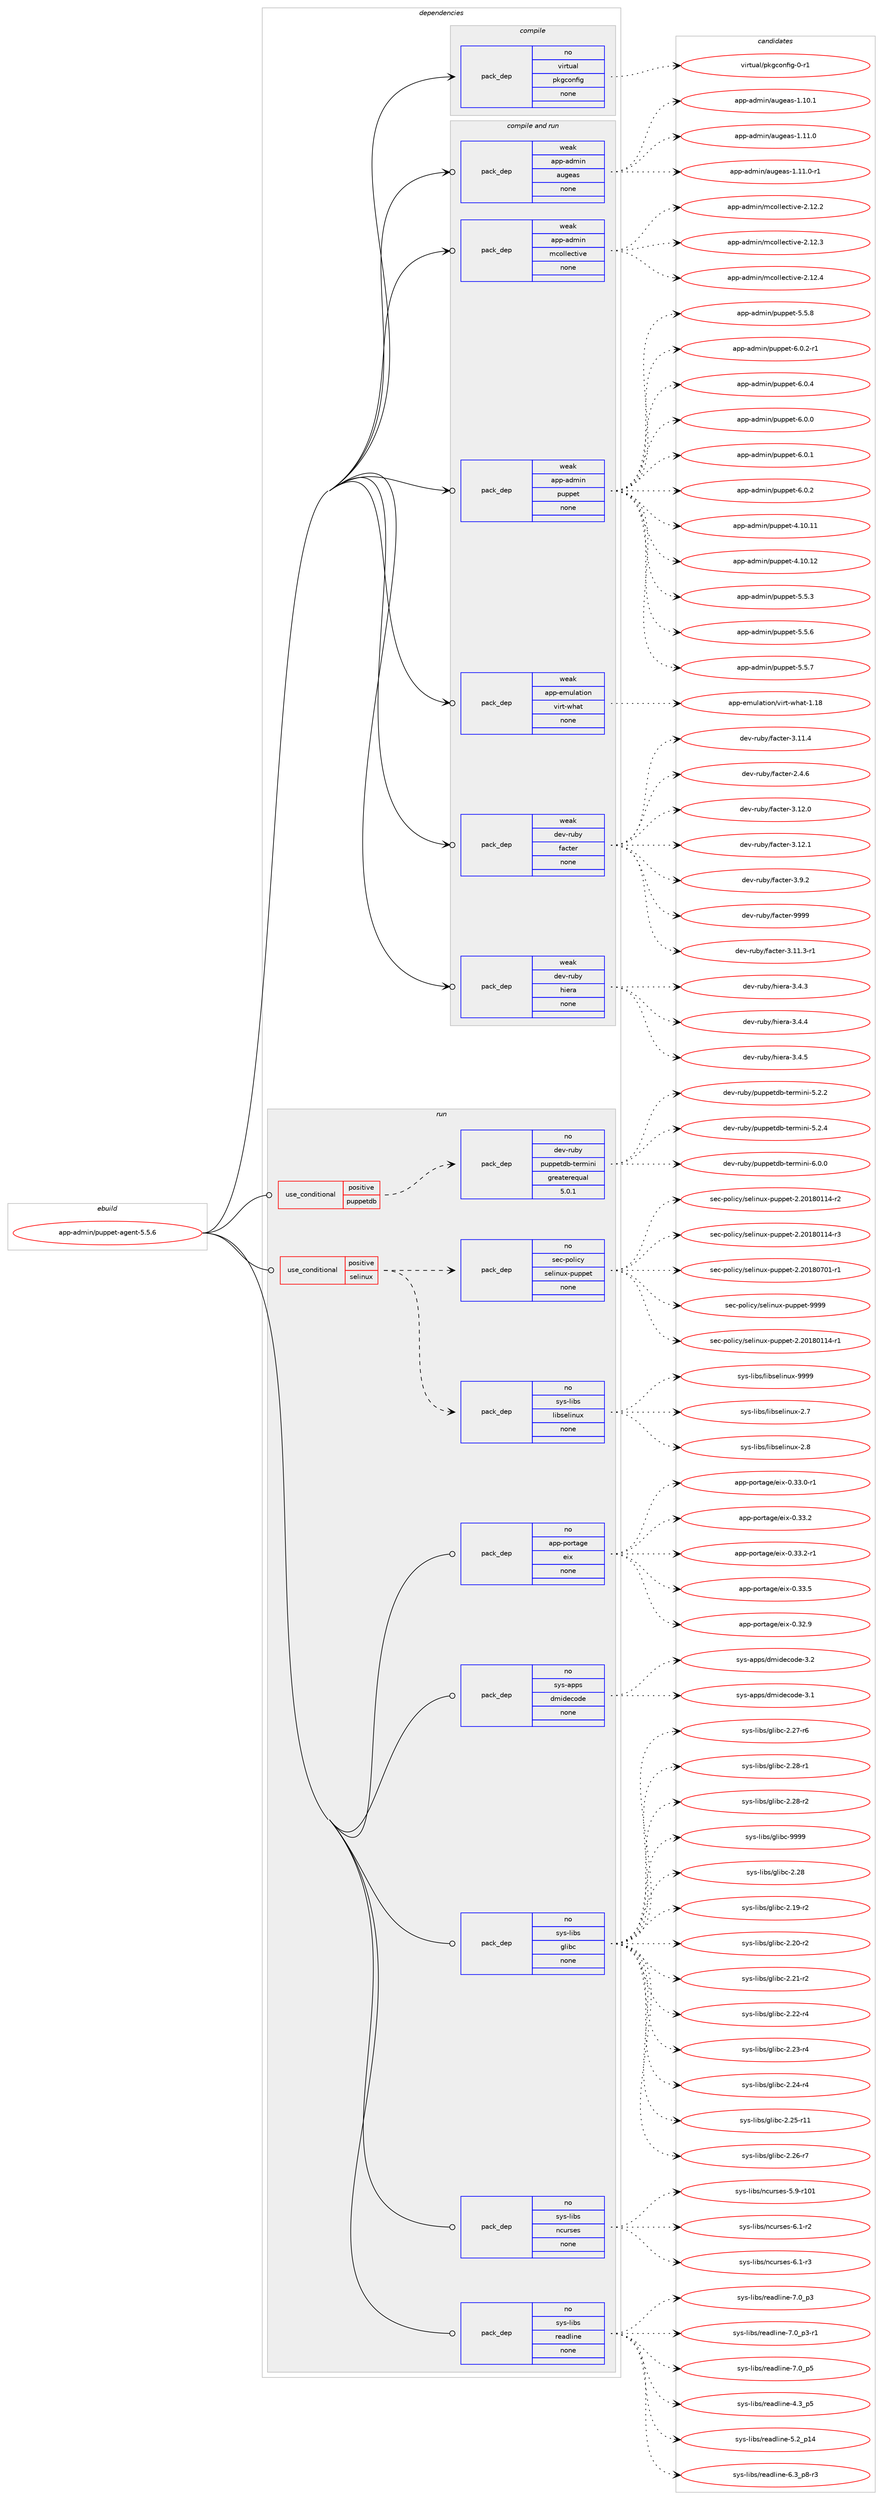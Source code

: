 digraph prolog {

# *************
# Graph options
# *************

newrank=true;
concentrate=true;
compound=true;
graph [rankdir=LR,fontname=Helvetica,fontsize=10,ranksep=1.5];#, ranksep=2.5, nodesep=0.2];
edge  [arrowhead=vee];
node  [fontname=Helvetica,fontsize=10];

# **********
# The ebuild
# **********

subgraph cluster_leftcol {
color=gray;
rank=same;
label=<<i>ebuild</i>>;
id [label="app-admin/puppet-agent-5.5.6", color=red, width=4, href="../app-admin/puppet-agent-5.5.6.svg"];
}

# ****************
# The dependencies
# ****************

subgraph cluster_midcol {
color=gray;
label=<<i>dependencies</i>>;
subgraph cluster_compile {
fillcolor="#eeeeee";
style=filled;
label=<<i>compile</i>>;
subgraph pack1020 {
dependency1275 [label=<<TABLE BORDER="0" CELLBORDER="1" CELLSPACING="0" CELLPADDING="4" WIDTH="220"><TR><TD ROWSPAN="6" CELLPADDING="30">pack_dep</TD></TR><TR><TD WIDTH="110">no</TD></TR><TR><TD>virtual</TD></TR><TR><TD>pkgconfig</TD></TR><TR><TD>none</TD></TR><TR><TD></TD></TR></TABLE>>, shape=none, color=blue];
}
id:e -> dependency1275:w [weight=20,style="solid",arrowhead="vee"];
}
subgraph cluster_compileandrun {
fillcolor="#eeeeee";
style=filled;
label=<<i>compile and run</i>>;
subgraph pack1021 {
dependency1276 [label=<<TABLE BORDER="0" CELLBORDER="1" CELLSPACING="0" CELLPADDING="4" WIDTH="220"><TR><TD ROWSPAN="6" CELLPADDING="30">pack_dep</TD></TR><TR><TD WIDTH="110">weak</TD></TR><TR><TD>app-admin</TD></TR><TR><TD>augeas</TD></TR><TR><TD>none</TD></TR><TR><TD></TD></TR></TABLE>>, shape=none, color=blue];
}
id:e -> dependency1276:w [weight=20,style="solid",arrowhead="odotvee"];
subgraph pack1022 {
dependency1277 [label=<<TABLE BORDER="0" CELLBORDER="1" CELLSPACING="0" CELLPADDING="4" WIDTH="220"><TR><TD ROWSPAN="6" CELLPADDING="30">pack_dep</TD></TR><TR><TD WIDTH="110">weak</TD></TR><TR><TD>app-admin</TD></TR><TR><TD>mcollective</TD></TR><TR><TD>none</TD></TR><TR><TD></TD></TR></TABLE>>, shape=none, color=blue];
}
id:e -> dependency1277:w [weight=20,style="solid",arrowhead="odotvee"];
subgraph pack1023 {
dependency1278 [label=<<TABLE BORDER="0" CELLBORDER="1" CELLSPACING="0" CELLPADDING="4" WIDTH="220"><TR><TD ROWSPAN="6" CELLPADDING="30">pack_dep</TD></TR><TR><TD WIDTH="110">weak</TD></TR><TR><TD>app-admin</TD></TR><TR><TD>puppet</TD></TR><TR><TD>none</TD></TR><TR><TD></TD></TR></TABLE>>, shape=none, color=blue];
}
id:e -> dependency1278:w [weight=20,style="solid",arrowhead="odotvee"];
subgraph pack1024 {
dependency1279 [label=<<TABLE BORDER="0" CELLBORDER="1" CELLSPACING="0" CELLPADDING="4" WIDTH="220"><TR><TD ROWSPAN="6" CELLPADDING="30">pack_dep</TD></TR><TR><TD WIDTH="110">weak</TD></TR><TR><TD>app-emulation</TD></TR><TR><TD>virt-what</TD></TR><TR><TD>none</TD></TR><TR><TD></TD></TR></TABLE>>, shape=none, color=blue];
}
id:e -> dependency1279:w [weight=20,style="solid",arrowhead="odotvee"];
subgraph pack1025 {
dependency1280 [label=<<TABLE BORDER="0" CELLBORDER="1" CELLSPACING="0" CELLPADDING="4" WIDTH="220"><TR><TD ROWSPAN="6" CELLPADDING="30">pack_dep</TD></TR><TR><TD WIDTH="110">weak</TD></TR><TR><TD>dev-ruby</TD></TR><TR><TD>facter</TD></TR><TR><TD>none</TD></TR><TR><TD></TD></TR></TABLE>>, shape=none, color=blue];
}
id:e -> dependency1280:w [weight=20,style="solid",arrowhead="odotvee"];
subgraph pack1026 {
dependency1281 [label=<<TABLE BORDER="0" CELLBORDER="1" CELLSPACING="0" CELLPADDING="4" WIDTH="220"><TR><TD ROWSPAN="6" CELLPADDING="30">pack_dep</TD></TR><TR><TD WIDTH="110">weak</TD></TR><TR><TD>dev-ruby</TD></TR><TR><TD>hiera</TD></TR><TR><TD>none</TD></TR><TR><TD></TD></TR></TABLE>>, shape=none, color=blue];
}
id:e -> dependency1281:w [weight=20,style="solid",arrowhead="odotvee"];
}
subgraph cluster_run {
fillcolor="#eeeeee";
style=filled;
label=<<i>run</i>>;
subgraph cond183 {
dependency1282 [label=<<TABLE BORDER="0" CELLBORDER="1" CELLSPACING="0" CELLPADDING="4"><TR><TD ROWSPAN="3" CELLPADDING="10">use_conditional</TD></TR><TR><TD>positive</TD></TR><TR><TD>puppetdb</TD></TR></TABLE>>, shape=none, color=red];
subgraph pack1027 {
dependency1283 [label=<<TABLE BORDER="0" CELLBORDER="1" CELLSPACING="0" CELLPADDING="4" WIDTH="220"><TR><TD ROWSPAN="6" CELLPADDING="30">pack_dep</TD></TR><TR><TD WIDTH="110">no</TD></TR><TR><TD>dev-ruby</TD></TR><TR><TD>puppetdb-termini</TD></TR><TR><TD>greaterequal</TD></TR><TR><TD>5.0.1</TD></TR></TABLE>>, shape=none, color=blue];
}
dependency1282:e -> dependency1283:w [weight=20,style="dashed",arrowhead="vee"];
}
id:e -> dependency1282:w [weight=20,style="solid",arrowhead="odot"];
subgraph cond184 {
dependency1284 [label=<<TABLE BORDER="0" CELLBORDER="1" CELLSPACING="0" CELLPADDING="4"><TR><TD ROWSPAN="3" CELLPADDING="10">use_conditional</TD></TR><TR><TD>positive</TD></TR><TR><TD>selinux</TD></TR></TABLE>>, shape=none, color=red];
subgraph pack1028 {
dependency1285 [label=<<TABLE BORDER="0" CELLBORDER="1" CELLSPACING="0" CELLPADDING="4" WIDTH="220"><TR><TD ROWSPAN="6" CELLPADDING="30">pack_dep</TD></TR><TR><TD WIDTH="110">no</TD></TR><TR><TD>sys-libs</TD></TR><TR><TD>libselinux</TD></TR><TR><TD>none</TD></TR><TR><TD></TD></TR></TABLE>>, shape=none, color=blue];
}
dependency1284:e -> dependency1285:w [weight=20,style="dashed",arrowhead="vee"];
subgraph pack1029 {
dependency1286 [label=<<TABLE BORDER="0" CELLBORDER="1" CELLSPACING="0" CELLPADDING="4" WIDTH="220"><TR><TD ROWSPAN="6" CELLPADDING="30">pack_dep</TD></TR><TR><TD WIDTH="110">no</TD></TR><TR><TD>sec-policy</TD></TR><TR><TD>selinux-puppet</TD></TR><TR><TD>none</TD></TR><TR><TD></TD></TR></TABLE>>, shape=none, color=blue];
}
dependency1284:e -> dependency1286:w [weight=20,style="dashed",arrowhead="vee"];
}
id:e -> dependency1284:w [weight=20,style="solid",arrowhead="odot"];
subgraph pack1030 {
dependency1287 [label=<<TABLE BORDER="0" CELLBORDER="1" CELLSPACING="0" CELLPADDING="4" WIDTH="220"><TR><TD ROWSPAN="6" CELLPADDING="30">pack_dep</TD></TR><TR><TD WIDTH="110">no</TD></TR><TR><TD>app-portage</TD></TR><TR><TD>eix</TD></TR><TR><TD>none</TD></TR><TR><TD></TD></TR></TABLE>>, shape=none, color=blue];
}
id:e -> dependency1287:w [weight=20,style="solid",arrowhead="odot"];
subgraph pack1031 {
dependency1288 [label=<<TABLE BORDER="0" CELLBORDER="1" CELLSPACING="0" CELLPADDING="4" WIDTH="220"><TR><TD ROWSPAN="6" CELLPADDING="30">pack_dep</TD></TR><TR><TD WIDTH="110">no</TD></TR><TR><TD>sys-apps</TD></TR><TR><TD>dmidecode</TD></TR><TR><TD>none</TD></TR><TR><TD></TD></TR></TABLE>>, shape=none, color=blue];
}
id:e -> dependency1288:w [weight=20,style="solid",arrowhead="odot"];
subgraph pack1032 {
dependency1289 [label=<<TABLE BORDER="0" CELLBORDER="1" CELLSPACING="0" CELLPADDING="4" WIDTH="220"><TR><TD ROWSPAN="6" CELLPADDING="30">pack_dep</TD></TR><TR><TD WIDTH="110">no</TD></TR><TR><TD>sys-libs</TD></TR><TR><TD>glibc</TD></TR><TR><TD>none</TD></TR><TR><TD></TD></TR></TABLE>>, shape=none, color=blue];
}
id:e -> dependency1289:w [weight=20,style="solid",arrowhead="odot"];
subgraph pack1033 {
dependency1290 [label=<<TABLE BORDER="0" CELLBORDER="1" CELLSPACING="0" CELLPADDING="4" WIDTH="220"><TR><TD ROWSPAN="6" CELLPADDING="30">pack_dep</TD></TR><TR><TD WIDTH="110">no</TD></TR><TR><TD>sys-libs</TD></TR><TR><TD>ncurses</TD></TR><TR><TD>none</TD></TR><TR><TD></TD></TR></TABLE>>, shape=none, color=blue];
}
id:e -> dependency1290:w [weight=20,style="solid",arrowhead="odot"];
subgraph pack1034 {
dependency1291 [label=<<TABLE BORDER="0" CELLBORDER="1" CELLSPACING="0" CELLPADDING="4" WIDTH="220"><TR><TD ROWSPAN="6" CELLPADDING="30">pack_dep</TD></TR><TR><TD WIDTH="110">no</TD></TR><TR><TD>sys-libs</TD></TR><TR><TD>readline</TD></TR><TR><TD>none</TD></TR><TR><TD></TD></TR></TABLE>>, shape=none, color=blue];
}
id:e -> dependency1291:w [weight=20,style="solid",arrowhead="odot"];
}
}

# **************
# The candidates
# **************

subgraph cluster_choices {
rank=same;
color=gray;
label=<<i>candidates</i>>;

subgraph choice1020 {
color=black;
nodesep=1;
choice11810511411611797108471121071039911111010210510345484511449 [label="virtual/pkgconfig-0-r1", color=red, width=4,href="../virtual/pkgconfig-0-r1.svg"];
dependency1275:e -> choice11810511411611797108471121071039911111010210510345484511449:w [style=dotted,weight="100"];
}
subgraph choice1021 {
color=black;
nodesep=1;
choice97112112459710010910511047971171031019711545494649484649 [label="app-admin/augeas-1.10.1", color=red, width=4,href="../app-admin/augeas-1.10.1.svg"];
choice97112112459710010910511047971171031019711545494649494648 [label="app-admin/augeas-1.11.0", color=red, width=4,href="../app-admin/augeas-1.11.0.svg"];
choice971121124597100109105110479711710310197115454946494946484511449 [label="app-admin/augeas-1.11.0-r1", color=red, width=4,href="../app-admin/augeas-1.11.0-r1.svg"];
dependency1276:e -> choice97112112459710010910511047971171031019711545494649484649:w [style=dotted,weight="100"];
dependency1276:e -> choice97112112459710010910511047971171031019711545494649494648:w [style=dotted,weight="100"];
dependency1276:e -> choice971121124597100109105110479711710310197115454946494946484511449:w [style=dotted,weight="100"];
}
subgraph choice1022 {
color=black;
nodesep=1;
choice97112112459710010910511047109991111081081019911610511810145504649504650 [label="app-admin/mcollective-2.12.2", color=red, width=4,href="../app-admin/mcollective-2.12.2.svg"];
choice97112112459710010910511047109991111081081019911610511810145504649504651 [label="app-admin/mcollective-2.12.3", color=red, width=4,href="../app-admin/mcollective-2.12.3.svg"];
choice97112112459710010910511047109991111081081019911610511810145504649504652 [label="app-admin/mcollective-2.12.4", color=red, width=4,href="../app-admin/mcollective-2.12.4.svg"];
dependency1277:e -> choice97112112459710010910511047109991111081081019911610511810145504649504650:w [style=dotted,weight="100"];
dependency1277:e -> choice97112112459710010910511047109991111081081019911610511810145504649504651:w [style=dotted,weight="100"];
dependency1277:e -> choice97112112459710010910511047109991111081081019911610511810145504649504652:w [style=dotted,weight="100"];
}
subgraph choice1023 {
color=black;
nodesep=1;
choice97112112459710010910511047112117112112101116455446484648 [label="app-admin/puppet-6.0.0", color=red, width=4,href="../app-admin/puppet-6.0.0.svg"];
choice97112112459710010910511047112117112112101116455446484649 [label="app-admin/puppet-6.0.1", color=red, width=4,href="../app-admin/puppet-6.0.1.svg"];
choice97112112459710010910511047112117112112101116455446484650 [label="app-admin/puppet-6.0.2", color=red, width=4,href="../app-admin/puppet-6.0.2.svg"];
choice971121124597100109105110471121171121121011164552464948464949 [label="app-admin/puppet-4.10.11", color=red, width=4,href="../app-admin/puppet-4.10.11.svg"];
choice971121124597100109105110471121171121121011164552464948464950 [label="app-admin/puppet-4.10.12", color=red, width=4,href="../app-admin/puppet-4.10.12.svg"];
choice97112112459710010910511047112117112112101116455346534651 [label="app-admin/puppet-5.5.3", color=red, width=4,href="../app-admin/puppet-5.5.3.svg"];
choice97112112459710010910511047112117112112101116455346534654 [label="app-admin/puppet-5.5.6", color=red, width=4,href="../app-admin/puppet-5.5.6.svg"];
choice97112112459710010910511047112117112112101116455346534655 [label="app-admin/puppet-5.5.7", color=red, width=4,href="../app-admin/puppet-5.5.7.svg"];
choice97112112459710010910511047112117112112101116455346534656 [label="app-admin/puppet-5.5.8", color=red, width=4,href="../app-admin/puppet-5.5.8.svg"];
choice971121124597100109105110471121171121121011164554464846504511449 [label="app-admin/puppet-6.0.2-r1", color=red, width=4,href="../app-admin/puppet-6.0.2-r1.svg"];
choice97112112459710010910511047112117112112101116455446484652 [label="app-admin/puppet-6.0.4", color=red, width=4,href="../app-admin/puppet-6.0.4.svg"];
dependency1278:e -> choice97112112459710010910511047112117112112101116455446484648:w [style=dotted,weight="100"];
dependency1278:e -> choice97112112459710010910511047112117112112101116455446484649:w [style=dotted,weight="100"];
dependency1278:e -> choice97112112459710010910511047112117112112101116455446484650:w [style=dotted,weight="100"];
dependency1278:e -> choice971121124597100109105110471121171121121011164552464948464949:w [style=dotted,weight="100"];
dependency1278:e -> choice971121124597100109105110471121171121121011164552464948464950:w [style=dotted,weight="100"];
dependency1278:e -> choice97112112459710010910511047112117112112101116455346534651:w [style=dotted,weight="100"];
dependency1278:e -> choice97112112459710010910511047112117112112101116455346534654:w [style=dotted,weight="100"];
dependency1278:e -> choice97112112459710010910511047112117112112101116455346534655:w [style=dotted,weight="100"];
dependency1278:e -> choice97112112459710010910511047112117112112101116455346534656:w [style=dotted,weight="100"];
dependency1278:e -> choice971121124597100109105110471121171121121011164554464846504511449:w [style=dotted,weight="100"];
dependency1278:e -> choice97112112459710010910511047112117112112101116455446484652:w [style=dotted,weight="100"];
}
subgraph choice1024 {
color=black;
nodesep=1;
choice9711211245101109117108971161051111104711810511411645119104971164549464956 [label="app-emulation/virt-what-1.18", color=red, width=4,href="../app-emulation/virt-what-1.18.svg"];
dependency1279:e -> choice9711211245101109117108971161051111104711810511411645119104971164549464956:w [style=dotted,weight="100"];
}
subgraph choice1025 {
color=black;
nodesep=1;
choice1001011184511411798121471029799116101114455146494946514511449 [label="dev-ruby/facter-3.11.3-r1", color=red, width=4,href="../dev-ruby/facter-3.11.3-r1.svg"];
choice100101118451141179812147102979911610111445514649494652 [label="dev-ruby/facter-3.11.4", color=red, width=4,href="../dev-ruby/facter-3.11.4.svg"];
choice1001011184511411798121471029799116101114455046524654 [label="dev-ruby/facter-2.4.6", color=red, width=4,href="../dev-ruby/facter-2.4.6.svg"];
choice100101118451141179812147102979911610111445514649504648 [label="dev-ruby/facter-3.12.0", color=red, width=4,href="../dev-ruby/facter-3.12.0.svg"];
choice100101118451141179812147102979911610111445514649504649 [label="dev-ruby/facter-3.12.1", color=red, width=4,href="../dev-ruby/facter-3.12.1.svg"];
choice1001011184511411798121471029799116101114455146574650 [label="dev-ruby/facter-3.9.2", color=red, width=4,href="../dev-ruby/facter-3.9.2.svg"];
choice10010111845114117981214710297991161011144557575757 [label="dev-ruby/facter-9999", color=red, width=4,href="../dev-ruby/facter-9999.svg"];
dependency1280:e -> choice1001011184511411798121471029799116101114455146494946514511449:w [style=dotted,weight="100"];
dependency1280:e -> choice100101118451141179812147102979911610111445514649494652:w [style=dotted,weight="100"];
dependency1280:e -> choice1001011184511411798121471029799116101114455046524654:w [style=dotted,weight="100"];
dependency1280:e -> choice100101118451141179812147102979911610111445514649504648:w [style=dotted,weight="100"];
dependency1280:e -> choice100101118451141179812147102979911610111445514649504649:w [style=dotted,weight="100"];
dependency1280:e -> choice1001011184511411798121471029799116101114455146574650:w [style=dotted,weight="100"];
dependency1280:e -> choice10010111845114117981214710297991161011144557575757:w [style=dotted,weight="100"];
}
subgraph choice1026 {
color=black;
nodesep=1;
choice10010111845114117981214710410510111497455146524651 [label="dev-ruby/hiera-3.4.3", color=red, width=4,href="../dev-ruby/hiera-3.4.3.svg"];
choice10010111845114117981214710410510111497455146524652 [label="dev-ruby/hiera-3.4.4", color=red, width=4,href="../dev-ruby/hiera-3.4.4.svg"];
choice10010111845114117981214710410510111497455146524653 [label="dev-ruby/hiera-3.4.5", color=red, width=4,href="../dev-ruby/hiera-3.4.5.svg"];
dependency1281:e -> choice10010111845114117981214710410510111497455146524651:w [style=dotted,weight="100"];
dependency1281:e -> choice10010111845114117981214710410510111497455146524652:w [style=dotted,weight="100"];
dependency1281:e -> choice10010111845114117981214710410510111497455146524653:w [style=dotted,weight="100"];
}
subgraph choice1027 {
color=black;
nodesep=1;
choice1001011184511411798121471121171121121011161009845116101114109105110105455346504650 [label="dev-ruby/puppetdb-termini-5.2.2", color=red, width=4,href="../dev-ruby/puppetdb-termini-5.2.2.svg"];
choice1001011184511411798121471121171121121011161009845116101114109105110105455346504652 [label="dev-ruby/puppetdb-termini-5.2.4", color=red, width=4,href="../dev-ruby/puppetdb-termini-5.2.4.svg"];
choice1001011184511411798121471121171121121011161009845116101114109105110105455446484648 [label="dev-ruby/puppetdb-termini-6.0.0", color=red, width=4,href="../dev-ruby/puppetdb-termini-6.0.0.svg"];
dependency1283:e -> choice1001011184511411798121471121171121121011161009845116101114109105110105455346504650:w [style=dotted,weight="100"];
dependency1283:e -> choice1001011184511411798121471121171121121011161009845116101114109105110105455346504652:w [style=dotted,weight="100"];
dependency1283:e -> choice1001011184511411798121471121171121121011161009845116101114109105110105455446484648:w [style=dotted,weight="100"];
}
subgraph choice1028 {
color=black;
nodesep=1;
choice1151211154510810598115471081059811510110810511011712045504655 [label="sys-libs/libselinux-2.7", color=red, width=4,href="../sys-libs/libselinux-2.7.svg"];
choice1151211154510810598115471081059811510110810511011712045504656 [label="sys-libs/libselinux-2.8", color=red, width=4,href="../sys-libs/libselinux-2.8.svg"];
choice115121115451081059811547108105981151011081051101171204557575757 [label="sys-libs/libselinux-9999", color=red, width=4,href="../sys-libs/libselinux-9999.svg"];
dependency1285:e -> choice1151211154510810598115471081059811510110810511011712045504655:w [style=dotted,weight="100"];
dependency1285:e -> choice1151211154510810598115471081059811510110810511011712045504656:w [style=dotted,weight="100"];
dependency1285:e -> choice115121115451081059811547108105981151011081051101171204557575757:w [style=dotted,weight="100"];
}
subgraph choice1029 {
color=black;
nodesep=1;
choice115101994511211110810599121471151011081051101171204511211711211210111645504650484956484949524511449 [label="sec-policy/selinux-puppet-2.20180114-r1", color=red, width=4,href="../sec-policy/selinux-puppet-2.20180114-r1.svg"];
choice115101994511211110810599121471151011081051101171204511211711211210111645504650484956484949524511450 [label="sec-policy/selinux-puppet-2.20180114-r2", color=red, width=4,href="../sec-policy/selinux-puppet-2.20180114-r2.svg"];
choice115101994511211110810599121471151011081051101171204511211711211210111645504650484956484949524511451 [label="sec-policy/selinux-puppet-2.20180114-r3", color=red, width=4,href="../sec-policy/selinux-puppet-2.20180114-r3.svg"];
choice115101994511211110810599121471151011081051101171204511211711211210111645504650484956485548494511449 [label="sec-policy/selinux-puppet-2.20180701-r1", color=red, width=4,href="../sec-policy/selinux-puppet-2.20180701-r1.svg"];
choice11510199451121111081059912147115101108105110117120451121171121121011164557575757 [label="sec-policy/selinux-puppet-9999", color=red, width=4,href="../sec-policy/selinux-puppet-9999.svg"];
dependency1286:e -> choice115101994511211110810599121471151011081051101171204511211711211210111645504650484956484949524511449:w [style=dotted,weight="100"];
dependency1286:e -> choice115101994511211110810599121471151011081051101171204511211711211210111645504650484956484949524511450:w [style=dotted,weight="100"];
dependency1286:e -> choice115101994511211110810599121471151011081051101171204511211711211210111645504650484956484949524511451:w [style=dotted,weight="100"];
dependency1286:e -> choice115101994511211110810599121471151011081051101171204511211711211210111645504650484956485548494511449:w [style=dotted,weight="100"];
dependency1286:e -> choice11510199451121111081059912147115101108105110117120451121171121121011164557575757:w [style=dotted,weight="100"];
}
subgraph choice1030 {
color=black;
nodesep=1;
choice9711211245112111114116971031014710110512045484651504657 [label="app-portage/eix-0.32.9", color=red, width=4,href="../app-portage/eix-0.32.9.svg"];
choice97112112451121111141169710310147101105120454846515146484511449 [label="app-portage/eix-0.33.0-r1", color=red, width=4,href="../app-portage/eix-0.33.0-r1.svg"];
choice9711211245112111114116971031014710110512045484651514650 [label="app-portage/eix-0.33.2", color=red, width=4,href="../app-portage/eix-0.33.2.svg"];
choice97112112451121111141169710310147101105120454846515146504511449 [label="app-portage/eix-0.33.2-r1", color=red, width=4,href="../app-portage/eix-0.33.2-r1.svg"];
choice9711211245112111114116971031014710110512045484651514653 [label="app-portage/eix-0.33.5", color=red, width=4,href="../app-portage/eix-0.33.5.svg"];
dependency1287:e -> choice9711211245112111114116971031014710110512045484651504657:w [style=dotted,weight="100"];
dependency1287:e -> choice97112112451121111141169710310147101105120454846515146484511449:w [style=dotted,weight="100"];
dependency1287:e -> choice9711211245112111114116971031014710110512045484651514650:w [style=dotted,weight="100"];
dependency1287:e -> choice97112112451121111141169710310147101105120454846515146504511449:w [style=dotted,weight="100"];
dependency1287:e -> choice9711211245112111114116971031014710110512045484651514653:w [style=dotted,weight="100"];
}
subgraph choice1031 {
color=black;
nodesep=1;
choice1151211154597112112115471001091051001019911110010145514649 [label="sys-apps/dmidecode-3.1", color=red, width=4,href="../sys-apps/dmidecode-3.1.svg"];
choice1151211154597112112115471001091051001019911110010145514650 [label="sys-apps/dmidecode-3.2", color=red, width=4,href="../sys-apps/dmidecode-3.2.svg"];
dependency1288:e -> choice1151211154597112112115471001091051001019911110010145514649:w [style=dotted,weight="100"];
dependency1288:e -> choice1151211154597112112115471001091051001019911110010145514650:w [style=dotted,weight="100"];
}
subgraph choice1032 {
color=black;
nodesep=1;
choice11512111545108105981154710310810598994550465056 [label="sys-libs/glibc-2.28", color=red, width=4,href="../sys-libs/glibc-2.28.svg"];
choice115121115451081059811547103108105989945504649574511450 [label="sys-libs/glibc-2.19-r2", color=red, width=4,href="../sys-libs/glibc-2.19-r2.svg"];
choice115121115451081059811547103108105989945504650484511450 [label="sys-libs/glibc-2.20-r2", color=red, width=4,href="../sys-libs/glibc-2.20-r2.svg"];
choice115121115451081059811547103108105989945504650494511450 [label="sys-libs/glibc-2.21-r2", color=red, width=4,href="../sys-libs/glibc-2.21-r2.svg"];
choice115121115451081059811547103108105989945504650504511452 [label="sys-libs/glibc-2.22-r4", color=red, width=4,href="../sys-libs/glibc-2.22-r4.svg"];
choice115121115451081059811547103108105989945504650514511452 [label="sys-libs/glibc-2.23-r4", color=red, width=4,href="../sys-libs/glibc-2.23-r4.svg"];
choice115121115451081059811547103108105989945504650524511452 [label="sys-libs/glibc-2.24-r4", color=red, width=4,href="../sys-libs/glibc-2.24-r4.svg"];
choice11512111545108105981154710310810598994550465053451144949 [label="sys-libs/glibc-2.25-r11", color=red, width=4,href="../sys-libs/glibc-2.25-r11.svg"];
choice115121115451081059811547103108105989945504650544511455 [label="sys-libs/glibc-2.26-r7", color=red, width=4,href="../sys-libs/glibc-2.26-r7.svg"];
choice115121115451081059811547103108105989945504650554511454 [label="sys-libs/glibc-2.27-r6", color=red, width=4,href="../sys-libs/glibc-2.27-r6.svg"];
choice115121115451081059811547103108105989945504650564511449 [label="sys-libs/glibc-2.28-r1", color=red, width=4,href="../sys-libs/glibc-2.28-r1.svg"];
choice115121115451081059811547103108105989945504650564511450 [label="sys-libs/glibc-2.28-r2", color=red, width=4,href="../sys-libs/glibc-2.28-r2.svg"];
choice11512111545108105981154710310810598994557575757 [label="sys-libs/glibc-9999", color=red, width=4,href="../sys-libs/glibc-9999.svg"];
dependency1289:e -> choice11512111545108105981154710310810598994550465056:w [style=dotted,weight="100"];
dependency1289:e -> choice115121115451081059811547103108105989945504649574511450:w [style=dotted,weight="100"];
dependency1289:e -> choice115121115451081059811547103108105989945504650484511450:w [style=dotted,weight="100"];
dependency1289:e -> choice115121115451081059811547103108105989945504650494511450:w [style=dotted,weight="100"];
dependency1289:e -> choice115121115451081059811547103108105989945504650504511452:w [style=dotted,weight="100"];
dependency1289:e -> choice115121115451081059811547103108105989945504650514511452:w [style=dotted,weight="100"];
dependency1289:e -> choice115121115451081059811547103108105989945504650524511452:w [style=dotted,weight="100"];
dependency1289:e -> choice11512111545108105981154710310810598994550465053451144949:w [style=dotted,weight="100"];
dependency1289:e -> choice115121115451081059811547103108105989945504650544511455:w [style=dotted,weight="100"];
dependency1289:e -> choice115121115451081059811547103108105989945504650554511454:w [style=dotted,weight="100"];
dependency1289:e -> choice115121115451081059811547103108105989945504650564511449:w [style=dotted,weight="100"];
dependency1289:e -> choice115121115451081059811547103108105989945504650564511450:w [style=dotted,weight="100"];
dependency1289:e -> choice11512111545108105981154710310810598994557575757:w [style=dotted,weight="100"];
}
subgraph choice1033 {
color=black;
nodesep=1;
choice115121115451081059811547110991171141151011154553465745114494849 [label="sys-libs/ncurses-5.9-r101", color=red, width=4,href="../sys-libs/ncurses-5.9-r101.svg"];
choice11512111545108105981154711099117114115101115455446494511450 [label="sys-libs/ncurses-6.1-r2", color=red, width=4,href="../sys-libs/ncurses-6.1-r2.svg"];
choice11512111545108105981154711099117114115101115455446494511451 [label="sys-libs/ncurses-6.1-r3", color=red, width=4,href="../sys-libs/ncurses-6.1-r3.svg"];
dependency1290:e -> choice115121115451081059811547110991171141151011154553465745114494849:w [style=dotted,weight="100"];
dependency1290:e -> choice11512111545108105981154711099117114115101115455446494511450:w [style=dotted,weight="100"];
dependency1290:e -> choice11512111545108105981154711099117114115101115455446494511451:w [style=dotted,weight="100"];
}
subgraph choice1034 {
color=black;
nodesep=1;
choice11512111545108105981154711410197100108105110101455246519511253 [label="sys-libs/readline-4.3_p5", color=red, width=4,href="../sys-libs/readline-4.3_p5.svg"];
choice1151211154510810598115471141019710010810511010145534650951124952 [label="sys-libs/readline-5.2_p14", color=red, width=4,href="../sys-libs/readline-5.2_p14.svg"];
choice115121115451081059811547114101971001081051101014554465195112564511451 [label="sys-libs/readline-6.3_p8-r3", color=red, width=4,href="../sys-libs/readline-6.3_p8-r3.svg"];
choice11512111545108105981154711410197100108105110101455546489511251 [label="sys-libs/readline-7.0_p3", color=red, width=4,href="../sys-libs/readline-7.0_p3.svg"];
choice115121115451081059811547114101971001081051101014555464895112514511449 [label="sys-libs/readline-7.0_p3-r1", color=red, width=4,href="../sys-libs/readline-7.0_p3-r1.svg"];
choice11512111545108105981154711410197100108105110101455546489511253 [label="sys-libs/readline-7.0_p5", color=red, width=4,href="../sys-libs/readline-7.0_p5.svg"];
dependency1291:e -> choice11512111545108105981154711410197100108105110101455246519511253:w [style=dotted,weight="100"];
dependency1291:e -> choice1151211154510810598115471141019710010810511010145534650951124952:w [style=dotted,weight="100"];
dependency1291:e -> choice115121115451081059811547114101971001081051101014554465195112564511451:w [style=dotted,weight="100"];
dependency1291:e -> choice11512111545108105981154711410197100108105110101455546489511251:w [style=dotted,weight="100"];
dependency1291:e -> choice115121115451081059811547114101971001081051101014555464895112514511449:w [style=dotted,weight="100"];
dependency1291:e -> choice11512111545108105981154711410197100108105110101455546489511253:w [style=dotted,weight="100"];
}
}

}
